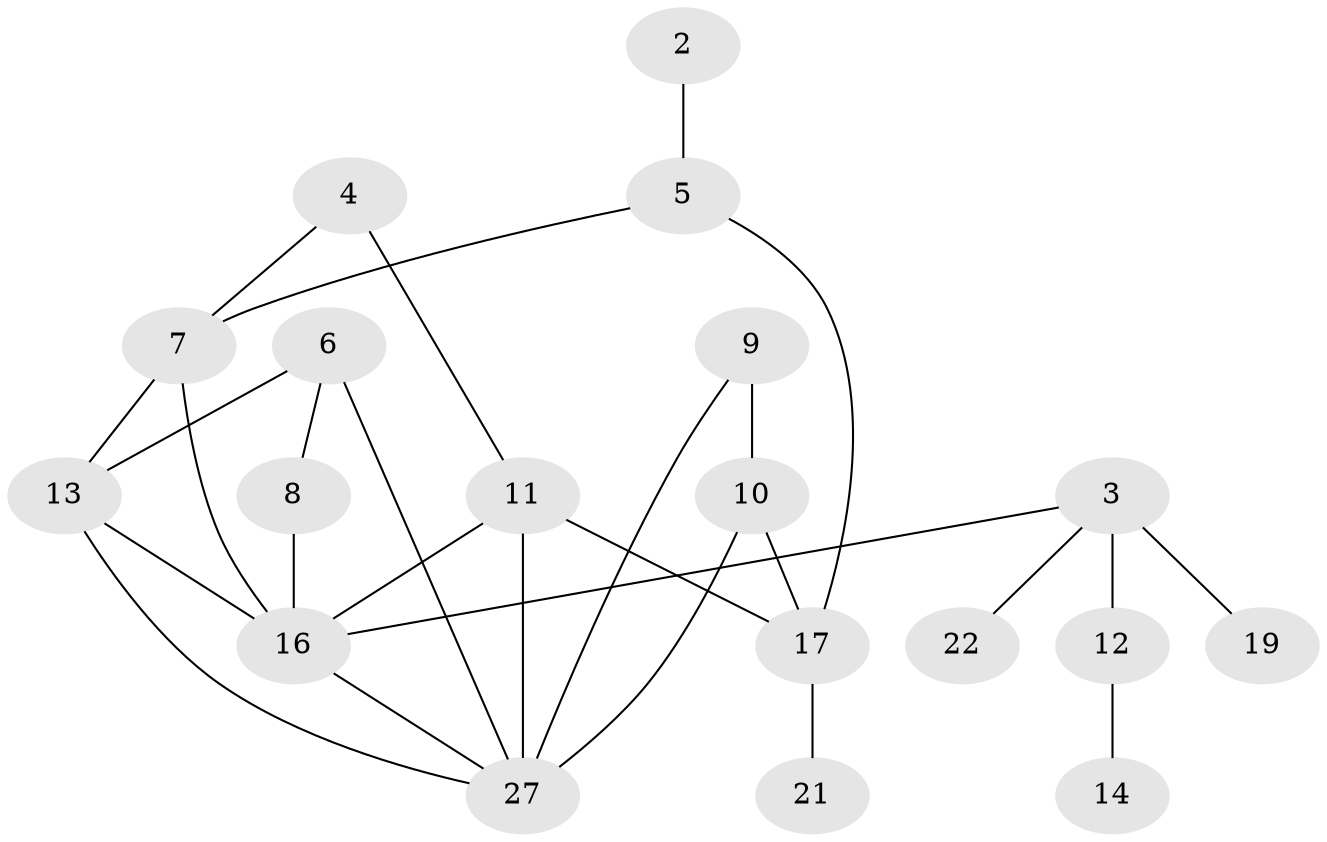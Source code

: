 // original degree distribution, {0: 0.12727272727272726, 1: 0.2909090909090909, 4: 0.07272727272727272, 3: 0.12727272727272726, 2: 0.2909090909090909, 6: 0.03636363636363636, 5: 0.05454545454545454}
// Generated by graph-tools (version 1.1) at 2025/33/03/09/25 02:33:48]
// undirected, 19 vertices, 27 edges
graph export_dot {
graph [start="1"]
  node [color=gray90,style=filled];
  2;
  3;
  4;
  5;
  6;
  7;
  8;
  9;
  10;
  11;
  12;
  13;
  14;
  16;
  17;
  19;
  21;
  22;
  27;
  2 -- 5 [weight=1.0];
  3 -- 12 [weight=1.0];
  3 -- 16 [weight=2.0];
  3 -- 19 [weight=3.0];
  3 -- 22 [weight=1.0];
  4 -- 7 [weight=1.0];
  4 -- 11 [weight=1.0];
  5 -- 7 [weight=1.0];
  5 -- 17 [weight=1.0];
  6 -- 8 [weight=1.0];
  6 -- 13 [weight=1.0];
  6 -- 27 [weight=1.0];
  7 -- 13 [weight=1.0];
  7 -- 16 [weight=1.0];
  8 -- 16 [weight=1.0];
  9 -- 10 [weight=2.0];
  9 -- 27 [weight=1.0];
  10 -- 17 [weight=1.0];
  10 -- 27 [weight=1.0];
  11 -- 16 [weight=1.0];
  11 -- 17 [weight=1.0];
  11 -- 27 [weight=2.0];
  12 -- 14 [weight=1.0];
  13 -- 16 [weight=1.0];
  13 -- 27 [weight=1.0];
  16 -- 27 [weight=1.0];
  17 -- 21 [weight=1.0];
}
